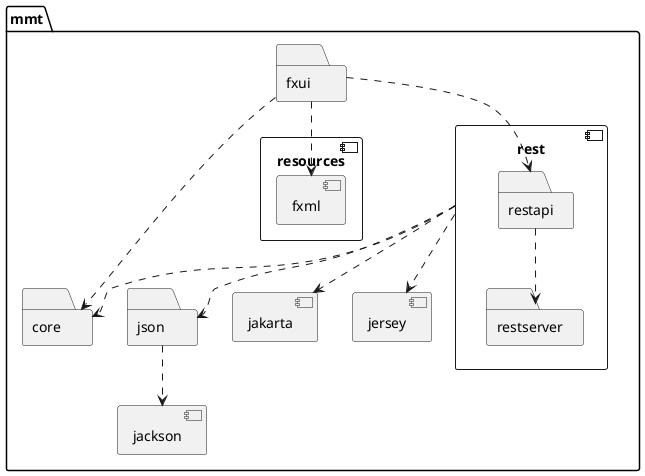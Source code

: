 @startuml "package-diagram"

package "mmt" {
  component "core" { 
    folder "mmt.core" {  
    }
    folder "mmt.json" {  
    }
  }

  component "fxui" { 
    folder "mmt.fxui" {  
    }
  }

  component "resources"{
    component "fxml"{ 
  }
  }

  component "jackson"{
    
  }

   component "core" { 
    folder "mmt.core" {  
    }
    folder "mmt.json" {  
    }
  }

  component "rest"{
      folder "restapi"{
      }
      folder "restserver"{
      }
  }

  component "jakarta"{
    
  }

  component "jersey"{
    
  }
  
}

restapi ..> restserver
mmt.fxui ..> restapi
mmt.fxui ..> mmt.core
mmt.fxui ..> fxml
mmt.json ..> jackson
rest ..> mmt.core
rest ..> mmt.json
rest ..> jersey
rest ..> jakarta

@enduml